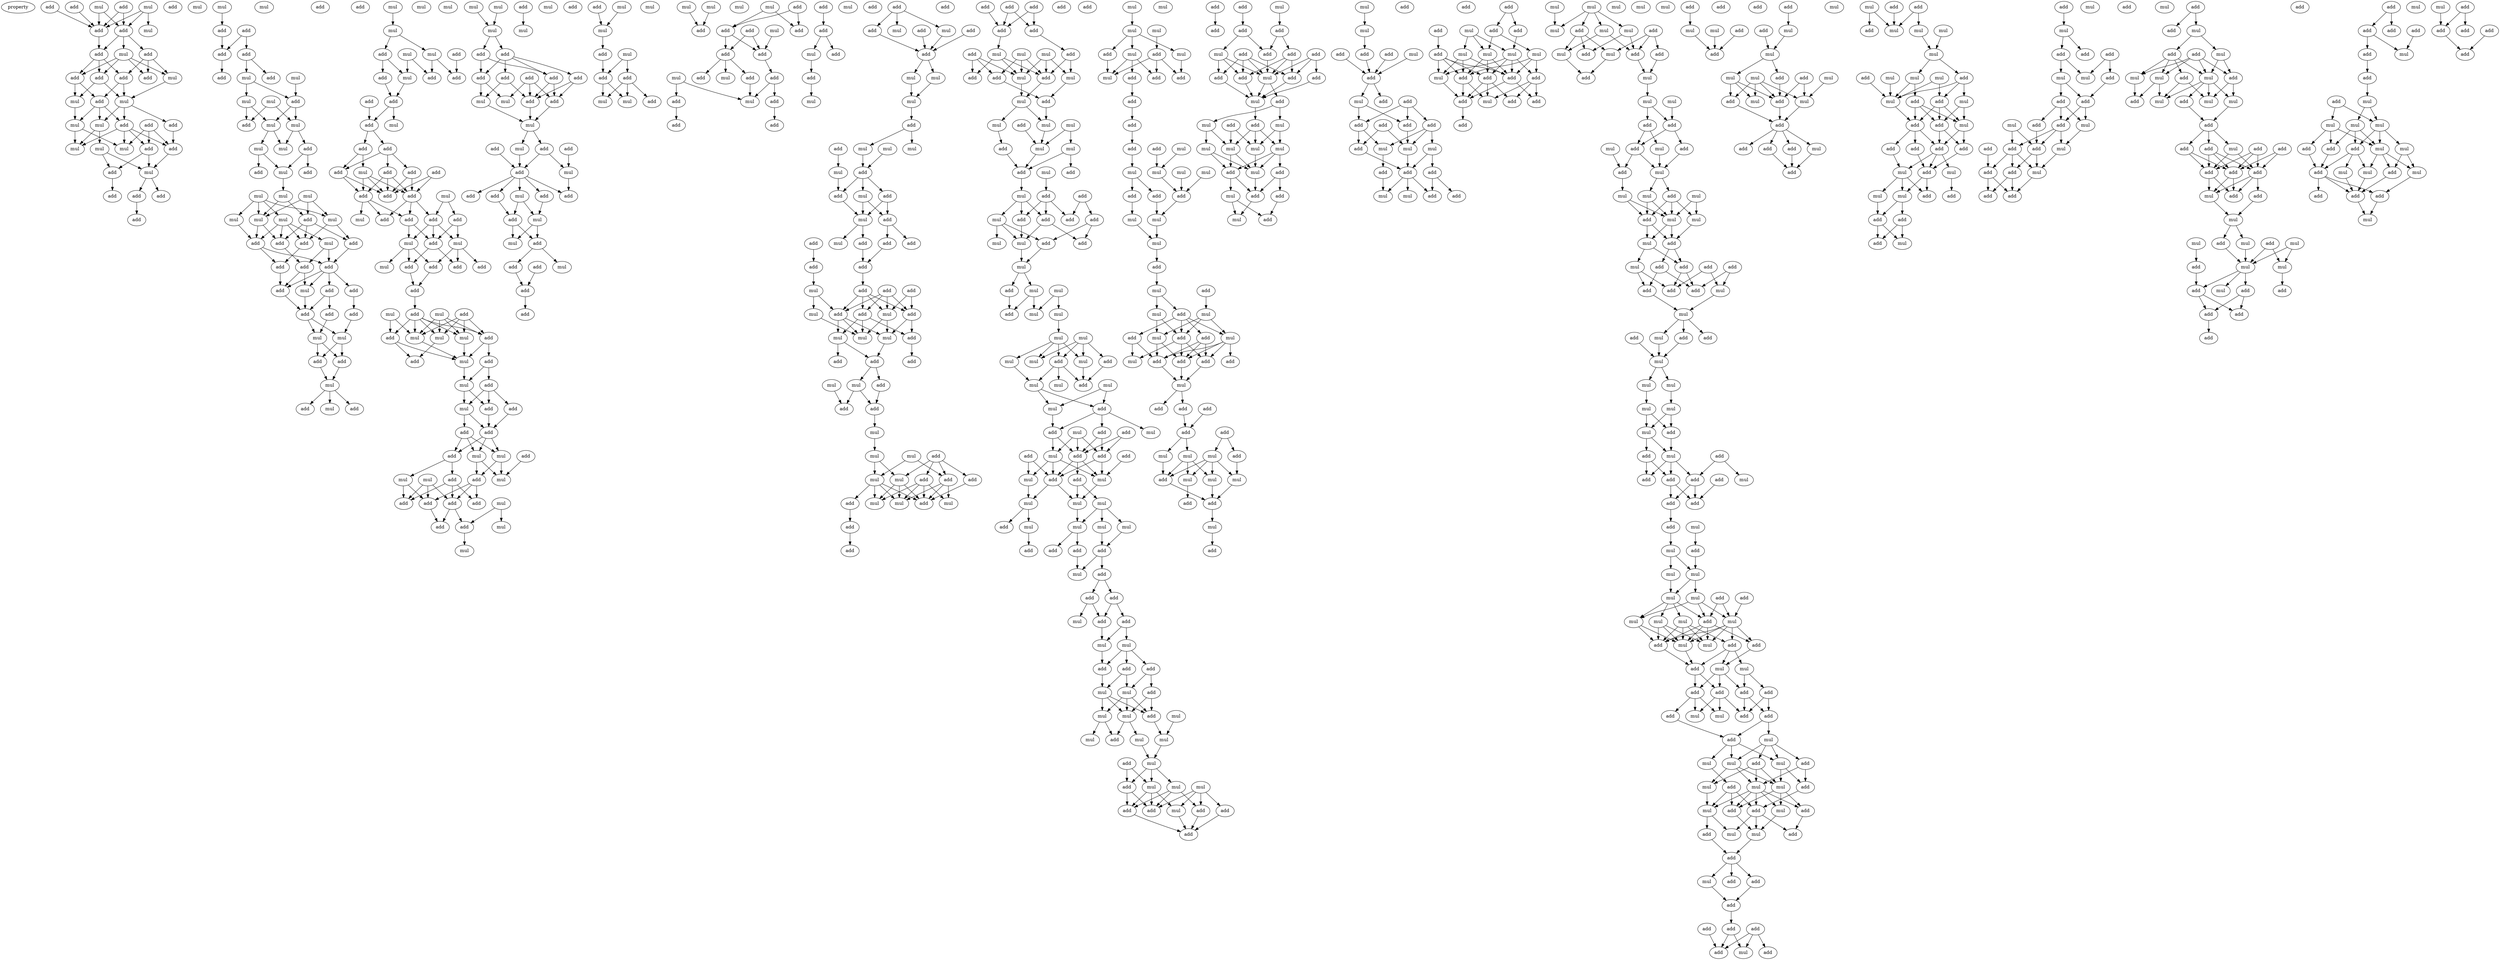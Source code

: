 digraph {
    node [fontcolor=black]
    property [mul=2,lf=1.8]
    0 [ label = add ];
    1 [ label = add ];
    2 [ label = mul ];
    3 [ label = add ];
    4 [ label = mul ];
    5 [ label = mul ];
    6 [ label = add ];
    7 [ label = add ];
    8 [ label = add ];
    9 [ label = add ];
    10 [ label = mul ];
    11 [ label = add ];
    12 [ label = add ];
    13 [ label = add ];
    14 [ label = mul ];
    15 [ label = add ];
    16 [ label = mul ];
    17 [ label = mul ];
    18 [ label = add ];
    19 [ label = add ];
    20 [ label = mul ];
    21 [ label = add ];
    22 [ label = mul ];
    23 [ label = add ];
    24 [ label = add ];
    25 [ label = mul ];
    26 [ label = add ];
    27 [ label = mul ];
    28 [ label = mul ];
    29 [ label = add ];
    30 [ label = mul ];
    31 [ label = add ];
    32 [ label = mul ];
    33 [ label = add ];
    34 [ label = add ];
    35 [ label = add ];
    36 [ label = mul ];
    37 [ label = add ];
    38 [ label = mul ];
    39 [ label = add ];
    40 [ label = add ];
    41 [ label = add ];
    42 [ label = add ];
    43 [ label = add ];
    44 [ label = mul ];
    45 [ label = mul ];
    46 [ label = add ];
    47 [ label = add ];
    48 [ label = mul ];
    49 [ label = mul ];
    50 [ label = add ];
    51 [ label = add ];
    52 [ label = mul ];
    53 [ label = mul ];
    54 [ label = add ];
    55 [ label = mul ];
    56 [ label = mul ];
    57 [ label = add ];
    58 [ label = mul ];
    59 [ label = add ];
    60 [ label = mul ];
    61 [ label = mul ];
    62 [ label = mul ];
    63 [ label = mul ];
    64 [ label = mul ];
    65 [ label = mul ];
    66 [ label = mul ];
    67 [ label = add ];
    68 [ label = add ];
    69 [ label = add ];
    70 [ label = add ];
    71 [ label = add ];
    72 [ label = mul ];
    73 [ label = add ];
    74 [ label = add ];
    75 [ label = add ];
    76 [ label = mul ];
    77 [ label = add ];
    78 [ label = add ];
    79 [ label = add ];
    80 [ label = add ];
    81 [ label = add ];
    82 [ label = add ];
    83 [ label = mul ];
    84 [ label = mul ];
    85 [ label = add ];
    86 [ label = add ];
    87 [ label = add ];
    88 [ label = mul ];
    89 [ label = mul ];
    90 [ label = mul ];
    91 [ label = add ];
    92 [ label = mul ];
    93 [ label = add ];
    94 [ label = mul ];
    95 [ label = mul ];
    96 [ label = add ];
    97 [ label = add ];
    98 [ label = mul ];
    99 [ label = mul ];
    100 [ label = add ];
    101 [ label = add ];
    102 [ label = add ];
    103 [ label = add ];
    104 [ label = add ];
    105 [ label = add ];
    106 [ label = mul ];
    107 [ label = add ];
    108 [ label = add ];
    109 [ label = add ];
    110 [ label = add ];
    111 [ label = mul ];
    112 [ label = add ];
    113 [ label = add ];
    114 [ label = add ];
    115 [ label = add ];
    116 [ label = mul ];
    117 [ label = add ];
    118 [ label = add ];
    119 [ label = add ];
    120 [ label = add ];
    121 [ label = add ];
    122 [ label = mul ];
    123 [ label = add ];
    124 [ label = mul ];
    125 [ label = mul ];
    126 [ label = add ];
    127 [ label = mul ];
    128 [ label = add ];
    129 [ label = add ];
    130 [ label = add ];
    131 [ label = add ];
    132 [ label = mul ];
    133 [ label = mul ];
    134 [ label = add ];
    135 [ label = add ];
    136 [ label = mul ];
    137 [ label = add ];
    138 [ label = add ];
    139 [ label = mul ];
    140 [ label = mul ];
    141 [ label = add ];
    142 [ label = mul ];
    143 [ label = add ];
    144 [ label = mul ];
    145 [ label = add ];
    146 [ label = add ];
    147 [ label = mul ];
    148 [ label = add ];
    149 [ label = add ];
    150 [ label = add ];
    151 [ label = add ];
    152 [ label = mul ];
    153 [ label = mul ];
    154 [ label = add ];
    155 [ label = mul ];
    156 [ label = add ];
    157 [ label = mul ];
    158 [ label = mul ];
    159 [ label = add ];
    160 [ label = add ];
    161 [ label = mul ];
    162 [ label = add ];
    163 [ label = add ];
    164 [ label = add ];
    165 [ label = add ];
    166 [ label = mul ];
    167 [ label = add ];
    168 [ label = mul ];
    169 [ label = mul ];
    170 [ label = mul ];
    171 [ label = add ];
    172 [ label = mul ];
    173 [ label = mul ];
    174 [ label = mul ];
    175 [ label = add ];
    176 [ label = add ];
    177 [ label = add ];
    178 [ label = add ];
    179 [ label = add ];
    180 [ label = add ];
    181 [ label = add ];
    182 [ label = add ];
    183 [ label = mul ];
    184 [ label = add ];
    185 [ label = mul ];
    186 [ label = mul ];
    187 [ label = add ];
    188 [ label = add ];
    189 [ label = add ];
    190 [ label = mul ];
    191 [ label = mul ];
    192 [ label = add ];
    193 [ label = mul ];
    194 [ label = add ];
    195 [ label = add ];
    196 [ label = add ];
    197 [ label = add ];
    198 [ label = mul ];
    199 [ label = mul ];
    200 [ label = add ];
    201 [ label = mul ];
    202 [ label = add ];
    203 [ label = add ];
    204 [ label = mul ];
    205 [ label = add ];
    206 [ label = add ];
    207 [ label = add ];
    208 [ label = add ];
    209 [ label = add ];
    210 [ label = mul ];
    211 [ label = mul ];
    212 [ label = mul ];
    213 [ label = add ];
    214 [ label = mul ];
    215 [ label = add ];
    216 [ label = add ];
    217 [ label = mul ];
    218 [ label = mul ];
    219 [ label = mul ];
    220 [ label = add ];
    221 [ label = mul ];
    222 [ label = add ];
    223 [ label = mul ];
    224 [ label = mul ];
    225 [ label = add ];
    226 [ label = mul ];
    227 [ label = add ];
    228 [ label = add ];
    229 [ label = add ];
    230 [ label = add ];
    231 [ label = add ];
    232 [ label = add ];
    233 [ label = add ];
    234 [ label = mul ];
    235 [ label = mul ];
    236 [ label = add ];
    237 [ label = add ];
    238 [ label = add ];
    239 [ label = mul ];
    240 [ label = add ];
    241 [ label = add ];
    242 [ label = add ];
    243 [ label = add ];
    244 [ label = mul ];
    245 [ label = add ];
    246 [ label = add ];
    247 [ label = mul ];
    248 [ label = mul ];
    249 [ label = add ];
    250 [ label = add ];
    251 [ label = mul ];
    252 [ label = add ];
    253 [ label = add ];
    254 [ label = mul ];
    255 [ label = add ];
    256 [ label = add ];
    257 [ label = mul ];
    258 [ label = mul ];
    259 [ label = mul ];
    260 [ label = add ];
    261 [ label = add ];
    262 [ label = mul ];
    263 [ label = mul ];
    264 [ label = mul ];
    265 [ label = add ];
    266 [ label = mul ];
    267 [ label = add ];
    268 [ label = mul ];
    269 [ label = add ];
    270 [ label = add ];
    271 [ label = mul ];
    272 [ label = add ];
    273 [ label = add ];
    274 [ label = mul ];
    275 [ label = add ];
    276 [ label = add ];
    277 [ label = add ];
    278 [ label = add ];
    279 [ label = mul ];
    280 [ label = add ];
    281 [ label = add ];
    282 [ label = add ];
    283 [ label = add ];
    284 [ label = mul ];
    285 [ label = add ];
    286 [ label = add ];
    287 [ label = mul ];
    288 [ label = mul ];
    289 [ label = mul ];
    290 [ label = add ];
    291 [ label = mul ];
    292 [ label = add ];
    293 [ label = add ];
    294 [ label = add ];
    295 [ label = add ];
    296 [ label = mul ];
    297 [ label = mul ];
    298 [ label = add ];
    299 [ label = add ];
    300 [ label = add ];
    301 [ label = mul ];
    302 [ label = mul ];
    303 [ label = add ];
    304 [ label = mul ];
    305 [ label = mul ];
    306 [ label = mul ];
    307 [ label = add ];
    308 [ label = add ];
    309 [ label = add ];
    310 [ label = add ];
    311 [ label = add ];
    312 [ label = mul ];
    313 [ label = mul ];
    314 [ label = mul ];
    315 [ label = add ];
    316 [ label = add ];
    317 [ label = add ];
    318 [ label = add ];
    319 [ label = add ];
    320 [ label = add ];
    321 [ label = add ];
    322 [ label = mul ];
    323 [ label = add ];
    324 [ label = mul ];
    325 [ label = mul ];
    326 [ label = add ];
    327 [ label = mul ];
    328 [ label = add ];
    329 [ label = mul ];
    330 [ label = add ];
    331 [ label = add ];
    332 [ label = mul ];
    333 [ label = add ];
    334 [ label = mul ];
    335 [ label = mul ];
    336 [ label = mul ];
    337 [ label = add ];
    338 [ label = mul ];
    339 [ label = mul ];
    340 [ label = add ];
    341 [ label = add ];
    342 [ label = add ];
    343 [ label = mul ];
    344 [ label = add ];
    345 [ label = add ];
    346 [ label = mul ];
    347 [ label = add ];
    348 [ label = add ];
    349 [ label = add ];
    350 [ label = mul ];
    351 [ label = add ];
    352 [ label = add ];
    353 [ label = add ];
    354 [ label = mul ];
    355 [ label = mul ];
    356 [ label = mul ];
    357 [ label = mul ];
    358 [ label = add ];
    359 [ label = mul ];
    360 [ label = add ];
    361 [ label = mul ];
    362 [ label = mul ];
    363 [ label = mul ];
    364 [ label = mul ];
    365 [ label = add ];
    366 [ label = add ];
    367 [ label = mul ];
    368 [ label = add ];
    369 [ label = mul ];
    370 [ label = mul ];
    371 [ label = mul ];
    372 [ label = mul ];
    373 [ label = mul ];
    374 [ label = add ];
    375 [ label = mul ];
    376 [ label = add ];
    377 [ label = mul ];
    378 [ label = add ];
    379 [ label = mul ];
    380 [ label = add ];
    381 [ label = add ];
    382 [ label = mul ];
    383 [ label = add ];
    384 [ label = add ];
    385 [ label = add ];
    386 [ label = add ];
    387 [ label = add ];
    388 [ label = mul ];
    389 [ label = add ];
    390 [ label = mul ];
    391 [ label = mul ];
    392 [ label = mul ];
    393 [ label = mul ];
    394 [ label = add ];
    395 [ label = mul ];
    396 [ label = mul ];
    397 [ label = mul ];
    398 [ label = mul ];
    399 [ label = add ];
    400 [ label = add ];
    401 [ label = add ];
    402 [ label = add ];
    403 [ label = add ];
    404 [ label = mul ];
    405 [ label = add ];
    406 [ label = add ];
    407 [ label = mul ];
    408 [ label = add ];
    409 [ label = add ];
    410 [ label = mul ];
    411 [ label = mul ];
    412 [ label = add ];
    413 [ label = add ];
    414 [ label = add ];
    415 [ label = add ];
    416 [ label = mul ];
    417 [ label = add ];
    418 [ label = mul ];
    419 [ label = mul ];
    420 [ label = mul ];
    421 [ label = mul ];
    422 [ label = add ];
    423 [ label = mul ];
    424 [ label = mul ];
    425 [ label = mul ];
    426 [ label = add ];
    427 [ label = add ];
    428 [ label = mul ];
    429 [ label = mul ];
    430 [ label = add ];
    431 [ label = mul ];
    432 [ label = mul ];
    433 [ label = mul ];
    434 [ label = add ];
    435 [ label = add ];
    436 [ label = add ];
    437 [ label = add ];
    438 [ label = add ];
    439 [ label = mul ];
    440 [ label = mul ];
    441 [ label = mul ];
    442 [ label = mul ];
    443 [ label = add ];
    444 [ label = add ];
    445 [ label = mul ];
    446 [ label = add ];
    447 [ label = add ];
    448 [ label = mul ];
    449 [ label = add ];
    450 [ label = add ];
    451 [ label = add ];
    452 [ label = mul ];
    453 [ label = add ];
    454 [ label = mul ];
    455 [ label = add ];
    456 [ label = mul ];
    457 [ label = mul ];
    458 [ label = mul ];
    459 [ label = mul ];
    460 [ label = add ];
    461 [ label = add ];
    462 [ label = add ];
    463 [ label = mul ];
    464 [ label = mul ];
    465 [ label = add ];
    466 [ label = mul ];
    467 [ label = add ];
    468 [ label = add ];
    469 [ label = mul ];
    470 [ label = add ];
    471 [ label = mul ];
    472 [ label = add ];
    473 [ label = mul ];
    474 [ label = add ];
    475 [ label = add ];
    476 [ label = mul ];
    477 [ label = mul ];
    478 [ label = add ];
    479 [ label = add ];
    480 [ label = add ];
    481 [ label = add ];
    482 [ label = mul ];
    483 [ label = add ];
    484 [ label = mul ];
    485 [ label = add ];
    486 [ label = add ];
    487 [ label = add ];
    488 [ label = add ];
    489 [ label = add ];
    490 [ label = mul ];
    491 [ label = mul ];
    492 [ label = mul ];
    493 [ label = add ];
    494 [ label = mul ];
    495 [ label = mul ];
    496 [ label = add ];
    497 [ label = mul ];
    498 [ label = add ];
    499 [ label = add ];
    500 [ label = mul ];
    501 [ label = add ];
    502 [ label = add ];
    503 [ label = mul ];
    504 [ label = add ];
    505 [ label = add ];
    506 [ label = add ];
    507 [ label = add ];
    508 [ label = mul ];
    509 [ label = add ];
    510 [ label = add ];
    511 [ label = add ];
    512 [ label = mul ];
    513 [ label = add ];
    514 [ label = add ];
    515 [ label = add ];
    516 [ label = add ];
    517 [ label = mul ];
    518 [ label = add ];
    519 [ label = add ];
    520 [ label = mul ];
    521 [ label = mul ];
    522 [ label = mul ];
    523 [ label = mul ];
    524 [ label = mul ];
    525 [ label = mul ];
    526 [ label = add ];
    527 [ label = mul ];
    528 [ label = add ];
    529 [ label = add ];
    530 [ label = add ];
    531 [ label = mul ];
    532 [ label = mul ];
    533 [ label = mul ];
    534 [ label = add ];
    535 [ label = add ];
    536 [ label = mul ];
    537 [ label = add ];
    538 [ label = add ];
    539 [ label = add ];
    540 [ label = add ];
    541 [ label = mul ];
    542 [ label = add ];
    543 [ label = add ];
    544 [ label = mul ];
    545 [ label = add ];
    546 [ label = add ];
    547 [ label = add ];
    548 [ label = add ];
    549 [ label = add ];
    550 [ label = mul ];
    551 [ label = mul ];
    552 [ label = add ];
    553 [ label = mul ];
    554 [ label = add ];
    555 [ label = add ];
    556 [ label = add ];
    557 [ label = add ];
    558 [ label = mul ];
    559 [ label = mul ];
    560 [ label = add ];
    561 [ label = add ];
    562 [ label = mul ];
    563 [ label = add ];
    564 [ label = add ];
    565 [ label = add ];
    566 [ label = mul ];
    567 [ label = add ];
    568 [ label = mul ];
    569 [ label = mul ];
    570 [ label = mul ];
    571 [ label = mul ];
    572 [ label = add ];
    573 [ label = add ];
    574 [ label = add ];
    575 [ label = add ];
    576 [ label = add ];
    577 [ label = add ];
    578 [ label = add ];
    579 [ label = mul ];
    580 [ label = add ];
    581 [ label = mul ];
    582 [ label = mul ];
    583 [ label = add ];
    584 [ label = mul ];
    585 [ label = add ];
    586 [ label = mul ];
    587 [ label = mul ];
    588 [ label = add ];
    589 [ label = add ];
    590 [ label = mul ];
    591 [ label = add ];
    592 [ label = mul ];
    593 [ label = add ];
    594 [ label = mul ];
    595 [ label = mul ];
    596 [ label = mul ];
    597 [ label = mul ];
    598 [ label = add ];
    599 [ label = add ];
    600 [ label = mul ];
    601 [ label = add ];
    602 [ label = add ];
    603 [ label = mul ];
    604 [ label = add ];
    605 [ label = mul ];
    606 [ label = add ];
    607 [ label = mul ];
    608 [ label = mul ];
    609 [ label = mul ];
    610 [ label = mul ];
    611 [ label = mul ];
    612 [ label = add ];
    613 [ label = mul ];
    614 [ label = add ];
    615 [ label = mul ];
    616 [ label = add ];
    617 [ label = add ];
    618 [ label = add ];
    619 [ label = add ];
    620 [ label = add ];
    621 [ label = mul ];
    622 [ label = add ];
    623 [ label = add ];
    624 [ label = mul ];
    625 [ label = add ];
    626 [ label = mul ];
    627 [ label = add ];
    628 [ label = add ];
    629 [ label = mul ];
    630 [ label = mul ];
    631 [ label = mul ];
    632 [ label = mul ];
    633 [ label = mul ];
    634 [ label = add ];
    635 [ label = mul ];
    636 [ label = mul ];
    637 [ label = add ];
    638 [ label = add ];
    639 [ label = add ];
    640 [ label = add ];
    641 [ label = add ];
    642 [ label = add ];
    643 [ label = mul ];
    644 [ label = add ];
    645 [ label = add ];
    646 [ label = mul ];
    647 [ label = add ];
    648 [ label = mul ];
    649 [ label = add ];
    650 [ label = mul ];
    651 [ label = mul ];
    652 [ label = add ];
    653 [ label = mul ];
    654 [ label = add ];
    655 [ label = mul ];
    656 [ label = add ];
    657 [ label = mul ];
    658 [ label = mul ];
    659 [ label = mul ];
    660 [ label = mul ];
    661 [ label = add ];
    662 [ label = mul ];
    663 [ label = add ];
    664 [ label = mul ];
    665 [ label = add ];
    666 [ label = add ];
    667 [ label = mul ];
    668 [ label = mul ];
    669 [ label = add ];
    670 [ label = add ];
    671 [ label = add ];
    672 [ label = add ];
    673 [ label = mul ];
    674 [ label = add ];
    675 [ label = add ];
    676 [ label = mul ];
    677 [ label = add ];
    678 [ label = add ];
    679 [ label = mul ];
    680 [ label = mul ];
    681 [ label = add ];
    682 [ label = mul ];
    683 [ label = mul ];
    684 [ label = add ];
    685 [ label = mul ];
    686 [ label = mul ];
    687 [ label = add ];
    688 [ label = mul ];
    689 [ label = add ];
    690 [ label = mul ];
    691 [ label = add ];
    692 [ label = add ];
    693 [ label = add ];
    694 [ label = mul ];
    695 [ label = mul ];
    696 [ label = mul ];
    697 [ label = add ];
    698 [ label = add ];
    699 [ label = add ];
    700 [ label = mul ];
    701 [ label = add ];
    702 [ label = mul ];
    703 [ label = add ];
    704 [ label = mul ];
    705 [ label = add ];
    706 [ label = add ];
    707 [ label = add ];
    708 [ label = add ];
    709 [ label = add ];
    710 [ label = add ];
    711 [ label = mul ];
    712 [ label = add ];
    713 [ label = add ];
    714 [ label = mul ];
    715 [ label = mul ];
    716 [ label = add ];
    717 [ label = add ];
    718 [ label = add ];
    719 [ label = add ];
    720 [ label = add ];
    721 [ label = mul ];
    722 [ label = mul ];
    723 [ label = mul ];
    724 [ label = add ];
    725 [ label = mul ];
    726 [ label = mul ];
    727 [ label = add ];
    728 [ label = mul ];
    729 [ label = add ];
    730 [ label = mul ];
    731 [ label = mul ];
    732 [ label = add ];
    733 [ label = add ];
    734 [ label = add ];
    735 [ label = add ];
    736 [ label = add ];
    737 [ label = mul ];
    738 [ label = add ];
    739 [ label = add ];
    740 [ label = mul ];
    741 [ label = add ];
    742 [ label = mul ];
    743 [ label = mul ];
    744 [ label = add ];
    745 [ label = mul ];
    746 [ label = mul ];
    747 [ label = mul ];
    748 [ label = add ];
    749 [ label = add ];
    750 [ label = mul ];
    751 [ label = mul ];
    752 [ label = mul ];
    753 [ label = add ];
    754 [ label = mul ];
    755 [ label = add ];
    756 [ label = add ];
    757 [ label = add ];
    758 [ label = mul ];
    759 [ label = add ];
    760 [ label = add ];
    761 [ label = add ];
    762 [ label = add ];
    763 [ label = add ];
    764 [ label = mul ];
    765 [ label = mul ];
    766 [ label = mul ];
    767 [ label = add ];
    768 [ label = mul ];
    769 [ label = add ];
    770 [ label = add ];
    771 [ label = add ];
    772 [ label = add ];
    773 [ label = add ];
    774 [ label = mul ];
    775 [ label = mul ];
    776 [ label = mul ];
    777 [ label = add ];
    778 [ label = add ];
    779 [ label = add ];
    780 [ label = mul ];
    781 [ label = mul ];
    782 [ label = add ];
    783 [ label = add ];
    784 [ label = add ];
    785 [ label = add ];
    786 [ label = mul ];
    787 [ label = add ];
    788 [ label = mul ];
    789 [ label = add ];
    790 [ label = add ];
    791 [ label = mul ];
    792 [ label = add ];
    793 [ label = add ];
    794 [ label = mul ];
    795 [ label = add ];
    796 [ label = add ];
    797 [ label = add ];
    798 [ label = add ];
    799 [ label = mul ];
    800 [ label = add ];
    801 [ label = add ];
    802 [ label = mul ];
    803 [ label = mul ];
    804 [ label = add ];
    805 [ label = add ];
    806 [ label = add ];
    807 [ label = add ];
    808 [ label = mul ];
    809 [ label = mul ];
    810 [ label = mul ];
    811 [ label = mul ];
    812 [ label = add ];
    813 [ label = add ];
    814 [ label = mul ];
    815 [ label = mul ];
    816 [ label = add ];
    817 [ label = add ];
    818 [ label = add ];
    819 [ label = mul ];
    820 [ label = add ];
    821 [ label = add ];
    822 [ label = add ];
    823 [ label = add ];
    824 [ label = add ];
    825 [ label = mul ];
    826 [ label = add ];
    827 [ label = add ];
    828 [ label = add ];
    829 [ label = mul ];
    830 [ label = add ];
    831 [ label = mul ];
    832 [ label = mul ];
    833 [ label = mul ];
    834 [ label = add ];
    835 [ label = mul ];
    836 [ label = add ];
    837 [ label = mul ];
    838 [ label = mul ];
    839 [ label = add ];
    840 [ label = add ];
    841 [ label = add ];
    842 [ label = add ];
    843 [ label = add ];
    844 [ label = add ];
    845 [ label = add ];
    846 [ label = mul ];
    847 [ label = add ];
    848 [ label = add ];
    849 [ label = add ];
    850 [ label = add ];
    851 [ label = mul ];
    852 [ label = add ];
    853 [ label = mul ];
    854 [ label = add ];
    855 [ label = mul ];
    856 [ label = mul ];
    857 [ label = mul ];
    858 [ label = add ];
    859 [ label = mul ];
    860 [ label = add ];
    861 [ label = add ];
    862 [ label = mul ];
    863 [ label = mul ];
    864 [ label = mul ];
    865 [ label = add ];
    866 [ label = add ];
    867 [ label = mul ];
    868 [ label = add ];
    869 [ label = add ];
    870 [ label = add ];
    871 [ label = mul ];
    872 [ label = add ];
    873 [ label = mul ];
    874 [ label = add ];
    875 [ label = add ];
    876 [ label = add ];
    877 [ label = add ];
    0 -> 6 [ name = 0 ];
    1 -> 6 [ name = 1 ];
    2 -> 6 [ name = 2 ];
    2 -> 7 [ name = 3 ];
    3 -> 6 [ name = 4 ];
    3 -> 7 [ name = 5 ];
    4 -> 5 [ name = 6 ];
    4 -> 6 [ name = 7 ];
    4 -> 7 [ name = 8 ];
    6 -> 8 [ name = 9 ];
    7 -> 8 [ name = 10 ];
    7 -> 9 [ name = 11 ];
    7 -> 10 [ name = 12 ];
    8 -> 11 [ name = 13 ];
    8 -> 13 [ name = 14 ];
    8 -> 15 [ name = 15 ];
    9 -> 12 [ name = 16 ];
    9 -> 14 [ name = 17 ];
    9 -> 15 [ name = 18 ];
    10 -> 11 [ name = 19 ];
    10 -> 12 [ name = 20 ];
    10 -> 13 [ name = 21 ];
    10 -> 14 [ name = 22 ];
    11 -> 17 [ name = 23 ];
    11 -> 18 [ name = 24 ];
    13 -> 16 [ name = 25 ];
    13 -> 17 [ name = 26 ];
    14 -> 16 [ name = 27 ];
    15 -> 16 [ name = 28 ];
    15 -> 18 [ name = 29 ];
    16 -> 19 [ name = 30 ];
    16 -> 20 [ name = 31 ];
    16 -> 21 [ name = 32 ];
    17 -> 22 [ name = 33 ];
    18 -> 19 [ name = 34 ];
    18 -> 20 [ name = 35 ];
    18 -> 22 [ name = 36 ];
    19 -> 24 [ name = 37 ];
    19 -> 25 [ name = 38 ];
    19 -> 26 [ name = 39 ];
    19 -> 27 [ name = 40 ];
    20 -> 25 [ name = 41 ];
    20 -> 28 [ name = 42 ];
    21 -> 26 [ name = 43 ];
    22 -> 25 [ name = 44 ];
    22 -> 27 [ name = 45 ];
    23 -> 24 [ name = 46 ];
    23 -> 26 [ name = 47 ];
    23 -> 27 [ name = 48 ];
    24 -> 29 [ name = 49 ];
    24 -> 30 [ name = 50 ];
    26 -> 30 [ name = 51 ];
    28 -> 29 [ name = 52 ];
    28 -> 30 [ name = 53 ];
    29 -> 35 [ name = 54 ];
    30 -> 33 [ name = 55 ];
    30 -> 34 [ name = 56 ];
    33 -> 37 [ name = 57 ];
    36 -> 40 [ name = 58 ];
    39 -> 41 [ name = 59 ];
    39 -> 42 [ name = 60 ];
    40 -> 41 [ name = 61 ];
    41 -> 43 [ name = 62 ];
    42 -> 44 [ name = 63 ];
    42 -> 47 [ name = 64 ];
    44 -> 48 [ name = 65 ];
    44 -> 50 [ name = 66 ];
    45 -> 50 [ name = 67 ];
    48 -> 51 [ name = 68 ];
    48 -> 52 [ name = 69 ];
    49 -> 51 [ name = 70 ];
    49 -> 53 [ name = 71 ];
    50 -> 52 [ name = 72 ];
    50 -> 53 [ name = 73 ];
    52 -> 55 [ name = 74 ];
    52 -> 56 [ name = 75 ];
    53 -> 54 [ name = 76 ];
    53 -> 55 [ name = 77 ];
    54 -> 58 [ name = 78 ];
    54 -> 59 [ name = 79 ];
    56 -> 57 [ name = 80 ];
    56 -> 58 [ name = 81 ];
    58 -> 61 [ name = 82 ];
    60 -> 63 [ name = 83 ];
    60 -> 65 [ name = 84 ];
    60 -> 67 [ name = 85 ];
    61 -> 65 [ name = 86 ];
    61 -> 67 [ name = 87 ];
    62 -> 63 [ name = 88 ];
    62 -> 64 [ name = 89 ];
    62 -> 65 [ name = 90 ];
    62 -> 66 [ name = 91 ];
    63 -> 68 [ name = 92 ];
    63 -> 69 [ name = 93 ];
    64 -> 70 [ name = 94 ];
    65 -> 70 [ name = 95 ];
    65 -> 71 [ name = 96 ];
    66 -> 68 [ name = 97 ];
    66 -> 70 [ name = 98 ];
    66 -> 71 [ name = 99 ];
    66 -> 72 [ name = 100 ];
    67 -> 68 [ name = 101 ];
    67 -> 69 [ name = 102 ];
    67 -> 71 [ name = 103 ];
    68 -> 74 [ name = 104 ];
    69 -> 75 [ name = 105 ];
    70 -> 74 [ name = 106 ];
    70 -> 75 [ name = 107 ];
    71 -> 73 [ name = 108 ];
    72 -> 73 [ name = 109 ];
    72 -> 75 [ name = 110 ];
    73 -> 76 [ name = 111 ];
    73 -> 77 [ name = 112 ];
    74 -> 77 [ name = 113 ];
    75 -> 76 [ name = 114 ];
    75 -> 77 [ name = 115 ];
    75 -> 78 [ name = 116 ];
    75 -> 79 [ name = 117 ];
    76 -> 80 [ name = 118 ];
    77 -> 80 [ name = 119 ];
    78 -> 80 [ name = 120 ];
    78 -> 82 [ name = 121 ];
    79 -> 81 [ name = 122 ];
    80 -> 83 [ name = 123 ];
    80 -> 84 [ name = 124 ];
    81 -> 84 [ name = 125 ];
    82 -> 83 [ name = 126 ];
    83 -> 86 [ name = 127 ];
    83 -> 87 [ name = 128 ];
    84 -> 86 [ name = 129 ];
    84 -> 87 [ name = 130 ];
    86 -> 88 [ name = 131 ];
    87 -> 88 [ name = 132 ];
    88 -> 91 [ name = 133 ];
    88 -> 92 [ name = 134 ];
    88 -> 93 [ name = 135 ];
    89 -> 94 [ name = 136 ];
    94 -> 97 [ name = 137 ];
    94 -> 98 [ name = 138 ];
    95 -> 99 [ name = 139 ];
    95 -> 102 [ name = 140 ];
    96 -> 101 [ name = 141 ];
    97 -> 99 [ name = 142 ];
    97 -> 100 [ name = 143 ];
    98 -> 101 [ name = 144 ];
    98 -> 102 [ name = 145 ];
    99 -> 103 [ name = 146 ];
    100 -> 103 [ name = 147 ];
    103 -> 105 [ name = 148 ];
    103 -> 106 [ name = 149 ];
    104 -> 105 [ name = 150 ];
    105 -> 107 [ name = 151 ];
    105 -> 108 [ name = 152 ];
    107 -> 109 [ name = 153 ];
    107 -> 110 [ name = 154 ];
    107 -> 112 [ name = 155 ];
    108 -> 109 [ name = 156 ];
    108 -> 111 [ name = 157 ];
    109 -> 115 [ name = 158 ];
    109 -> 117 [ name = 159 ];
    110 -> 114 [ name = 160 ];
    110 -> 117 [ name = 161 ];
    111 -> 114 [ name = 162 ];
    111 -> 115 [ name = 163 ];
    111 -> 117 [ name = 164 ];
    112 -> 114 [ name = 165 ];
    112 -> 115 [ name = 166 ];
    112 -> 117 [ name = 167 ];
    113 -> 114 [ name = 168 ];
    113 -> 117 [ name = 169 ];
    114 -> 118 [ name = 170 ];
    114 -> 120 [ name = 171 ];
    114 -> 121 [ name = 172 ];
    115 -> 120 [ name = 173 ];
    115 -> 121 [ name = 174 ];
    115 -> 122 [ name = 175 ];
    116 -> 118 [ name = 176 ];
    116 -> 119 [ name = 177 ];
    118 -> 123 [ name = 178 ];
    118 -> 124 [ name = 179 ];
    118 -> 125 [ name = 180 ];
    119 -> 123 [ name = 181 ];
    119 -> 125 [ name = 182 ];
    120 -> 123 [ name = 183 ];
    120 -> 124 [ name = 184 ];
    123 -> 129 [ name = 185 ];
    123 -> 130 [ name = 186 ];
    124 -> 127 [ name = 187 ];
    124 -> 128 [ name = 188 ];
    124 -> 130 [ name = 189 ];
    125 -> 126 [ name = 190 ];
    125 -> 128 [ name = 191 ];
    125 -> 129 [ name = 192 ];
    128 -> 131 [ name = 193 ];
    130 -> 131 [ name = 194 ];
    131 -> 134 [ name = 195 ];
    132 -> 137 [ name = 196 ];
    132 -> 139 [ name = 197 ];
    133 -> 136 [ name = 198 ];
    133 -> 138 [ name = 199 ];
    133 -> 139 [ name = 200 ];
    133 -> 140 [ name = 201 ];
    134 -> 136 [ name = 202 ];
    134 -> 137 [ name = 203 ];
    134 -> 138 [ name = 204 ];
    134 -> 139 [ name = 205 ];
    134 -> 140 [ name = 206 ];
    135 -> 136 [ name = 207 ];
    135 -> 138 [ name = 208 ];
    135 -> 139 [ name = 209 ];
    135 -> 140 [ name = 210 ];
    136 -> 143 [ name = 211 ];
    137 -> 142 [ name = 212 ];
    137 -> 143 [ name = 213 ];
    138 -> 141 [ name = 214 ];
    138 -> 142 [ name = 215 ];
    139 -> 142 [ name = 216 ];
    140 -> 142 [ name = 217 ];
    141 -> 144 [ name = 218 ];
    141 -> 145 [ name = 219 ];
    142 -> 144 [ name = 220 ];
    144 -> 147 [ name = 221 ];
    144 -> 148 [ name = 222 ];
    145 -> 146 [ name = 223 ];
    145 -> 147 [ name = 224 ];
    145 -> 148 [ name = 225 ];
    146 -> 149 [ name = 226 ];
    147 -> 149 [ name = 227 ];
    147 -> 150 [ name = 228 ];
    148 -> 149 [ name = 229 ];
    149 -> 152 [ name = 230 ];
    149 -> 153 [ name = 231 ];
    149 -> 154 [ name = 232 ];
    150 -> 152 [ name = 233 ];
    150 -> 153 [ name = 234 ];
    150 -> 154 [ name = 235 ];
    151 -> 155 [ name = 236 ];
    152 -> 155 [ name = 237 ];
    152 -> 159 [ name = 238 ];
    153 -> 155 [ name = 239 ];
    153 -> 159 [ name = 240 ];
    154 -> 156 [ name = 241 ];
    154 -> 158 [ name = 242 ];
    156 -> 160 [ name = 243 ];
    156 -> 162 [ name = 244 ];
    156 -> 163 [ name = 245 ];
    157 -> 162 [ name = 246 ];
    157 -> 163 [ name = 247 ];
    157 -> 164 [ name = 248 ];
    158 -> 162 [ name = 249 ];
    158 -> 164 [ name = 250 ];
    159 -> 160 [ name = 251 ];
    159 -> 163 [ name = 252 ];
    159 -> 164 [ name = 253 ];
    161 -> 166 [ name = 254 ];
    161 -> 167 [ name = 255 ];
    163 -> 165 [ name = 256 ];
    163 -> 167 [ name = 257 ];
    164 -> 165 [ name = 258 ];
    167 -> 168 [ name = 259 ];
    170 -> 174 [ name = 260 ];
    171 -> 173 [ name = 261 ];
    172 -> 174 [ name = 262 ];
    174 -> 175 [ name = 263 ];
    174 -> 176 [ name = 264 ];
    175 -> 178 [ name = 265 ];
    175 -> 180 [ name = 266 ];
    176 -> 177 [ name = 267 ];
    176 -> 178 [ name = 268 ];
    176 -> 179 [ name = 269 ];
    176 -> 180 [ name = 270 ];
    177 -> 184 [ name = 271 ];
    177 -> 185 [ name = 272 ];
    178 -> 182 [ name = 273 ];
    178 -> 184 [ name = 274 ];
    179 -> 182 [ name = 275 ];
    179 -> 184 [ name = 276 ];
    180 -> 183 [ name = 277 ];
    180 -> 185 [ name = 278 ];
    181 -> 182 [ name = 279 ];
    181 -> 183 [ name = 280 ];
    181 -> 184 [ name = 281 ];
    182 -> 186 [ name = 282 ];
    184 -> 186 [ name = 283 ];
    185 -> 186 [ name = 284 ];
    186 -> 188 [ name = 285 ];
    186 -> 190 [ name = 286 ];
    187 -> 192 [ name = 287 ];
    188 -> 192 [ name = 288 ];
    188 -> 193 [ name = 289 ];
    189 -> 193 [ name = 290 ];
    190 -> 192 [ name = 291 ];
    192 -> 194 [ name = 292 ];
    192 -> 195 [ name = 293 ];
    192 -> 196 [ name = 294 ];
    192 -> 197 [ name = 295 ];
    192 -> 198 [ name = 296 ];
    193 -> 195 [ name = 297 ];
    194 -> 200 [ name = 298 ];
    197 -> 199 [ name = 299 ];
    198 -> 199 [ name = 300 ];
    198 -> 200 [ name = 301 ];
    199 -> 201 [ name = 302 ];
    199 -> 202 [ name = 303 ];
    200 -> 201 [ name = 304 ];
    200 -> 202 [ name = 305 ];
    202 -> 203 [ name = 306 ];
    202 -> 204 [ name = 307 ];
    203 -> 207 [ name = 308 ];
    206 -> 207 [ name = 309 ];
    207 -> 208 [ name = 310 ];
    209 -> 212 [ name = 311 ];
    210 -> 212 [ name = 312 ];
    212 -> 213 [ name = 313 ];
    213 -> 216 [ name = 314 ];
    214 -> 215 [ name = 315 ];
    214 -> 216 [ name = 316 ];
    215 -> 217 [ name = 317 ];
    215 -> 219 [ name = 318 ];
    215 -> 220 [ name = 319 ];
    216 -> 217 [ name = 320 ];
    216 -> 219 [ name = 321 ];
    218 -> 222 [ name = 322 ];
    221 -> 222 [ name = 323 ];
    224 -> 227 [ name = 324 ];
    224 -> 229 [ name = 325 ];
    225 -> 227 [ name = 326 ];
    225 -> 229 [ name = 327 ];
    226 -> 231 [ name = 328 ];
    227 -> 230 [ name = 329 ];
    227 -> 231 [ name = 330 ];
    228 -> 230 [ name = 331 ];
    228 -> 231 [ name = 332 ];
    230 -> 232 [ name = 333 ];
    230 -> 234 [ name = 334 ];
    230 -> 236 [ name = 335 ];
    231 -> 233 [ name = 336 ];
    232 -> 239 [ name = 337 ];
    233 -> 238 [ name = 338 ];
    233 -> 239 [ name = 339 ];
    235 -> 237 [ name = 340 ];
    235 -> 239 [ name = 341 ];
    237 -> 241 [ name = 342 ];
    238 -> 242 [ name = 343 ];
    240 -> 243 [ name = 344 ];
    243 -> 244 [ name = 345 ];
    243 -> 245 [ name = 346 ];
    244 -> 246 [ name = 347 ];
    246 -> 248 [ name = 348 ];
    250 -> 251 [ name = 349 ];
    250 -> 254 [ name = 350 ];
    250 -> 255 [ name = 351 ];
    252 -> 256 [ name = 352 ];
    253 -> 256 [ name = 353 ];
    254 -> 256 [ name = 354 ];
    255 -> 256 [ name = 355 ];
    256 -> 257 [ name = 356 ];
    256 -> 258 [ name = 357 ];
    257 -> 259 [ name = 358 ];
    258 -> 259 [ name = 359 ];
    259 -> 260 [ name = 360 ];
    260 -> 262 [ name = 361 ];
    260 -> 264 [ name = 362 ];
    261 -> 266 [ name = 363 ];
    262 -> 265 [ name = 364 ];
    263 -> 265 [ name = 365 ];
    265 -> 267 [ name = 366 ];
    265 -> 268 [ name = 367 ];
    265 -> 269 [ name = 368 ];
    266 -> 267 [ name = 369 ];
    267 -> 271 [ name = 370 ];
    268 -> 270 [ name = 371 ];
    268 -> 271 [ name = 372 ];
    269 -> 270 [ name = 373 ];
    269 -> 271 [ name = 374 ];
    270 -> 273 [ name = 375 ];
    270 -> 275 [ name = 376 ];
    271 -> 272 [ name = 377 ];
    271 -> 274 [ name = 378 ];
    272 -> 277 [ name = 379 ];
    273 -> 277 [ name = 380 ];
    276 -> 278 [ name = 381 ];
    277 -> 280 [ name = 382 ];
    278 -> 279 [ name = 383 ];
    279 -> 284 [ name = 384 ];
    279 -> 285 [ name = 385 ];
    280 -> 283 [ name = 386 ];
    280 -> 285 [ name = 387 ];
    280 -> 286 [ name = 388 ];
    280 -> 287 [ name = 389 ];
    281 -> 283 [ name = 390 ];
    281 -> 287 [ name = 391 ];
    282 -> 283 [ name = 392 ];
    282 -> 285 [ name = 393 ];
    282 -> 286 [ name = 394 ];
    282 -> 287 [ name = 395 ];
    283 -> 290 [ name = 396 ];
    283 -> 291 [ name = 397 ];
    284 -> 288 [ name = 398 ];
    285 -> 288 [ name = 399 ];
    285 -> 289 [ name = 400 ];
    285 -> 291 [ name = 401 ];
    286 -> 288 [ name = 402 ];
    286 -> 289 [ name = 403 ];
    286 -> 290 [ name = 404 ];
    287 -> 288 [ name = 405 ];
    287 -> 291 [ name = 406 ];
    289 -> 294 [ name = 407 ];
    289 -> 295 [ name = 408 ];
    290 -> 292 [ name = 409 ];
    291 -> 295 [ name = 410 ];
    295 -> 296 [ name = 411 ];
    295 -> 298 [ name = 412 ];
    296 -> 299 [ name = 413 ];
    296 -> 300 [ name = 414 ];
    297 -> 299 [ name = 415 ];
    298 -> 300 [ name = 416 ];
    300 -> 301 [ name = 417 ];
    301 -> 304 [ name = 418 ];
    302 -> 306 [ name = 419 ];
    302 -> 307 [ name = 420 ];
    303 -> 305 [ name = 421 ];
    303 -> 307 [ name = 422 ];
    303 -> 308 [ name = 423 ];
    303 -> 309 [ name = 424 ];
    304 -> 305 [ name = 425 ];
    304 -> 306 [ name = 426 ];
    305 -> 311 [ name = 427 ];
    305 -> 313 [ name = 428 ];
    305 -> 314 [ name = 429 ];
    306 -> 310 [ name = 430 ];
    306 -> 311 [ name = 431 ];
    306 -> 313 [ name = 432 ];
    306 -> 314 [ name = 433 ];
    307 -> 311 [ name = 434 ];
    307 -> 312 [ name = 435 ];
    307 -> 313 [ name = 436 ];
    308 -> 311 [ name = 437 ];
    308 -> 312 [ name = 438 ];
    308 -> 313 [ name = 439 ];
    308 -> 314 [ name = 440 ];
    309 -> 311 [ name = 441 ];
    310 -> 315 [ name = 442 ];
    315 -> 316 [ name = 443 ];
    317 -> 320 [ name = 444 ];
    317 -> 321 [ name = 445 ];
    318 -> 320 [ name = 446 ];
    319 -> 320 [ name = 447 ];
    319 -> 321 [ name = 448 ];
    320 -> 325 [ name = 449 ];
    321 -> 323 [ name = 450 ];
    322 -> 327 [ name = 451 ];
    322 -> 328 [ name = 452 ];
    322 -> 329 [ name = 453 ];
    323 -> 328 [ name = 454 ];
    323 -> 329 [ name = 455 ];
    324 -> 327 [ name = 456 ];
    324 -> 328 [ name = 457 ];
    324 -> 331 [ name = 458 ];
    325 -> 327 [ name = 459 ];
    325 -> 328 [ name = 460 ];
    325 -> 330 [ name = 461 ];
    326 -> 327 [ name = 462 ];
    326 -> 330 [ name = 463 ];
    326 -> 331 [ name = 464 ];
    327 -> 332 [ name = 465 ];
    328 -> 332 [ name = 466 ];
    329 -> 333 [ name = 467 ];
    331 -> 333 [ name = 468 ];
    332 -> 334 [ name = 469 ];
    332 -> 335 [ name = 470 ];
    333 -> 334 [ name = 471 ];
    334 -> 338 [ name = 472 ];
    335 -> 340 [ name = 473 ];
    336 -> 338 [ name = 474 ];
    336 -> 339 [ name = 475 ];
    337 -> 338 [ name = 476 ];
    338 -> 341 [ name = 477 ];
    339 -> 341 [ name = 478 ];
    339 -> 342 [ name = 479 ];
    340 -> 341 [ name = 480 ];
    341 -> 346 [ name = 481 ];
    343 -> 344 [ name = 482 ];
    344 -> 347 [ name = 483 ];
    344 -> 349 [ name = 484 ];
    344 -> 351 [ name = 485 ];
    345 -> 348 [ name = 486 ];
    345 -> 349 [ name = 487 ];
    346 -> 347 [ name = 488 ];
    346 -> 350 [ name = 489 ];
    346 -> 351 [ name = 490 ];
    347 -> 353 [ name = 491 ];
    347 -> 355 [ name = 492 ];
    348 -> 352 [ name = 493 ];
    348 -> 353 [ name = 494 ];
    350 -> 352 [ name = 495 ];
    350 -> 354 [ name = 496 ];
    350 -> 355 [ name = 497 ];
    351 -> 355 [ name = 498 ];
    352 -> 356 [ name = 499 ];
    355 -> 356 [ name = 500 ];
    356 -> 357 [ name = 501 ];
    356 -> 358 [ name = 502 ];
    357 -> 360 [ name = 503 ];
    357 -> 362 [ name = 504 ];
    358 -> 360 [ name = 505 ];
    359 -> 361 [ name = 506 ];
    359 -> 362 [ name = 507 ];
    361 -> 364 [ name = 508 ];
    363 -> 366 [ name = 509 ];
    363 -> 367 [ name = 510 ];
    363 -> 368 [ name = 511 ];
    363 -> 370 [ name = 512 ];
    364 -> 367 [ name = 513 ];
    364 -> 368 [ name = 514 ];
    364 -> 369 [ name = 515 ];
    364 -> 370 [ name = 516 ];
    366 -> 374 [ name = 517 ];
    368 -> 371 [ name = 518 ];
    368 -> 372 [ name = 519 ];
    368 -> 374 [ name = 520 ];
    369 -> 371 [ name = 521 ];
    370 -> 374 [ name = 522 ];
    371 -> 375 [ name = 523 ];
    371 -> 376 [ name = 524 ];
    373 -> 375 [ name = 525 ];
    373 -> 376 [ name = 526 ];
    375 -> 381 [ name = 527 ];
    376 -> 377 [ name = 528 ];
    376 -> 380 [ name = 529 ];
    376 -> 381 [ name = 530 ];
    378 -> 383 [ name = 531 ];
    378 -> 386 [ name = 532 ];
    379 -> 382 [ name = 533 ];
    379 -> 383 [ name = 534 ];
    379 -> 386 [ name = 535 ];
    380 -> 383 [ name = 536 ];
    380 -> 386 [ name = 537 ];
    381 -> 382 [ name = 538 ];
    381 -> 386 [ name = 539 ];
    382 -> 388 [ name = 540 ];
    382 -> 389 [ name = 541 ];
    382 -> 390 [ name = 542 ];
    383 -> 389 [ name = 543 ];
    383 -> 390 [ name = 544 ];
    384 -> 390 [ name = 545 ];
    385 -> 388 [ name = 546 ];
    385 -> 389 [ name = 547 ];
    386 -> 387 [ name = 548 ];
    386 -> 389 [ name = 549 ];
    386 -> 390 [ name = 550 ];
    387 -> 391 [ name = 551 ];
    387 -> 393 [ name = 552 ];
    388 -> 392 [ name = 553 ];
    389 -> 391 [ name = 554 ];
    389 -> 392 [ name = 555 ];
    390 -> 391 [ name = 556 ];
    391 -> 397 [ name = 557 ];
    392 -> 394 [ name = 558 ];
    392 -> 395 [ name = 559 ];
    393 -> 396 [ name = 560 ];
    393 -> 397 [ name = 561 ];
    393 -> 398 [ name = 562 ];
    395 -> 401 [ name = 563 ];
    396 -> 399 [ name = 564 ];
    397 -> 400 [ name = 565 ];
    397 -> 402 [ name = 566 ];
    398 -> 399 [ name = 567 ];
    399 -> 403 [ name = 568 ];
    399 -> 404 [ name = 569 ];
    400 -> 404 [ name = 570 ];
    403 -> 405 [ name = 571 ];
    403 -> 406 [ name = 572 ];
    405 -> 407 [ name = 573 ];
    405 -> 408 [ name = 574 ];
    406 -> 408 [ name = 575 ];
    406 -> 409 [ name = 576 ];
    408 -> 410 [ name = 577 ];
    409 -> 410 [ name = 578 ];
    409 -> 411 [ name = 579 ];
    410 -> 415 [ name = 580 ];
    411 -> 412 [ name = 581 ];
    411 -> 414 [ name = 582 ];
    411 -> 415 [ name = 583 ];
    412 -> 416 [ name = 584 ];
    412 -> 417 [ name = 585 ];
    414 -> 416 [ name = 586 ];
    414 -> 418 [ name = 587 ];
    415 -> 418 [ name = 588 ];
    416 -> 419 [ name = 589 ];
    416 -> 420 [ name = 590 ];
    416 -> 422 [ name = 591 ];
    417 -> 420 [ name = 592 ];
    417 -> 422 [ name = 593 ];
    418 -> 419 [ name = 594 ];
    418 -> 420 [ name = 595 ];
    418 -> 422 [ name = 596 ];
    419 -> 423 [ name = 597 ];
    419 -> 426 [ name = 598 ];
    420 -> 425 [ name = 599 ];
    420 -> 426 [ name = 600 ];
    421 -> 424 [ name = 601 ];
    422 -> 424 [ name = 602 ];
    424 -> 428 [ name = 603 ];
    425 -> 428 [ name = 604 ];
    427 -> 430 [ name = 605 ];
    427 -> 432 [ name = 606 ];
    428 -> 429 [ name = 607 ];
    428 -> 430 [ name = 608 ];
    428 -> 432 [ name = 609 ];
    429 -> 434 [ name = 610 ];
    429 -> 435 [ name = 611 ];
    429 -> 436 [ name = 612 ];
    430 -> 434 [ name = 613 ];
    430 -> 436 [ name = 614 ];
    431 -> 433 [ name = 615 ];
    431 -> 435 [ name = 616 ];
    431 -> 436 [ name = 617 ];
    431 -> 437 [ name = 618 ];
    432 -> 433 [ name = 619 ];
    432 -> 434 [ name = 620 ];
    432 -> 436 [ name = 621 ];
    433 -> 438 [ name = 622 ];
    434 -> 438 [ name = 623 ];
    435 -> 438 [ name = 624 ];
    437 -> 438 [ name = 625 ];
    439 -> 440 [ name = 626 ];
    440 -> 442 [ name = 627 ];
    440 -> 444 [ name = 628 ];
    440 -> 445 [ name = 629 ];
    441 -> 443 [ name = 630 ];
    442 -> 446 [ name = 631 ];
    443 -> 446 [ name = 632 ];
    443 -> 448 [ name = 633 ];
    443 -> 449 [ name = 634 ];
    444 -> 448 [ name = 635 ];
    445 -> 447 [ name = 636 ];
    445 -> 448 [ name = 637 ];
    445 -> 449 [ name = 638 ];
    447 -> 450 [ name = 639 ];
    450 -> 451 [ name = 640 ];
    451 -> 453 [ name = 641 ];
    452 -> 456 [ name = 642 ];
    453 -> 458 [ name = 643 ];
    455 -> 456 [ name = 644 ];
    456 -> 462 [ name = 645 ];
    457 -> 462 [ name = 646 ];
    458 -> 460 [ name = 647 ];
    458 -> 461 [ name = 648 ];
    459 -> 462 [ name = 649 ];
    460 -> 464 [ name = 650 ];
    461 -> 463 [ name = 651 ];
    462 -> 463 [ name = 652 ];
    463 -> 466 [ name = 653 ];
    464 -> 466 [ name = 654 ];
    465 -> 468 [ name = 655 ];
    466 -> 467 [ name = 656 ];
    467 -> 469 [ name = 657 ];
    469 -> 471 [ name = 658 ];
    469 -> 472 [ name = 659 ];
    470 -> 473 [ name = 660 ];
    471 -> 477 [ name = 661 ];
    471 -> 478 [ name = 662 ];
    472 -> 474 [ name = 663 ];
    472 -> 475 [ name = 664 ];
    472 -> 476 [ name = 665 ];
    472 -> 478 [ name = 666 ];
    473 -> 476 [ name = 667 ];
    473 -> 477 [ name = 668 ];
    473 -> 478 [ name = 669 ];
    474 -> 480 [ name = 670 ];
    474 -> 482 [ name = 671 ];
    475 -> 480 [ name = 672 ];
    475 -> 481 [ name = 673 ];
    475 -> 483 [ name = 674 ];
    476 -> 479 [ name = 675 ];
    476 -> 480 [ name = 676 ];
    476 -> 481 [ name = 677 ];
    476 -> 483 [ name = 678 ];
    477 -> 480 [ name = 679 ];
    477 -> 483 [ name = 680 ];
    478 -> 481 [ name = 681 ];
    478 -> 482 [ name = 682 ];
    478 -> 483 [ name = 683 ];
    480 -> 484 [ name = 684 ];
    481 -> 484 [ name = 685 ];
    483 -> 484 [ name = 686 ];
    484 -> 485 [ name = 687 ];
    484 -> 486 [ name = 688 ];
    486 -> 489 [ name = 689 ];
    487 -> 489 [ name = 690 ];
    488 -> 492 [ name = 691 ];
    488 -> 493 [ name = 692 ];
    489 -> 490 [ name = 693 ];
    489 -> 491 [ name = 694 ];
    490 -> 494 [ name = 695 ];
    490 -> 496 [ name = 696 ];
    490 -> 497 [ name = 697 ];
    491 -> 496 [ name = 698 ];
    492 -> 494 [ name = 699 ];
    492 -> 495 [ name = 700 ];
    492 -> 496 [ name = 701 ];
    492 -> 497 [ name = 702 ];
    493 -> 495 [ name = 703 ];
    494 -> 499 [ name = 704 ];
    495 -> 499 [ name = 705 ];
    496 -> 499 [ name = 706 ];
    497 -> 498 [ name = 707 ];
    499 -> 500 [ name = 708 ];
    500 -> 501 [ name = 709 ];
    502 -> 504 [ name = 710 ];
    503 -> 505 [ name = 711 ];
    504 -> 506 [ name = 712 ];
    504 -> 508 [ name = 713 ];
    505 -> 506 [ name = 714 ];
    505 -> 510 [ name = 715 ];
    506 -> 512 [ name = 716 ];
    507 -> 512 [ name = 717 ];
    507 -> 513 [ name = 718 ];
    507 -> 514 [ name = 719 ];
    507 -> 515 [ name = 720 ];
    508 -> 512 [ name = 721 ];
    508 -> 513 [ name = 722 ];
    508 -> 514 [ name = 723 ];
    509 -> 511 [ name = 724 ];
    509 -> 512 [ name = 725 ];
    509 -> 515 [ name = 726 ];
    510 -> 512 [ name = 727 ];
    510 -> 514 [ name = 728 ];
    510 -> 515 [ name = 729 ];
    511 -> 517 [ name = 730 ];
    512 -> 516 [ name = 731 ];
    512 -> 517 [ name = 732 ];
    513 -> 517 [ name = 733 ];
    514 -> 517 [ name = 734 ];
    515 -> 517 [ name = 735 ];
    516 -> 520 [ name = 736 ];
    516 -> 521 [ name = 737 ];
    517 -> 518 [ name = 738 ];
    518 -> 522 [ name = 739 ];
    518 -> 523 [ name = 740 ];
    518 -> 524 [ name = 741 ];
    519 -> 522 [ name = 742 ];
    519 -> 523 [ name = 743 ];
    520 -> 522 [ name = 744 ];
    520 -> 525 [ name = 745 ];
    521 -> 523 [ name = 746 ];
    521 -> 524 [ name = 747 ];
    522 -> 527 [ name = 748 ];
    522 -> 528 [ name = 749 ];
    523 -> 527 [ name = 750 ];
    524 -> 526 [ name = 751 ];
    524 -> 527 [ name = 752 ];
    524 -> 528 [ name = 753 ];
    525 -> 527 [ name = 754 ];
    525 -> 528 [ name = 755 ];
    526 -> 529 [ name = 756 ];
    526 -> 530 [ name = 757 ];
    527 -> 529 [ name = 758 ];
    528 -> 529 [ name = 759 ];
    528 -> 531 [ name = 760 ];
    529 -> 532 [ name = 761 ];
    530 -> 534 [ name = 762 ];
    531 -> 532 [ name = 763 ];
    531 -> 534 [ name = 764 ];
    533 -> 536 [ name = 765 ];
    536 -> 539 [ name = 766 ];
    538 -> 542 [ name = 767 ];
    539 -> 542 [ name = 768 ];
    540 -> 542 [ name = 769 ];
    541 -> 542 [ name = 770 ];
    542 -> 543 [ name = 771 ];
    542 -> 544 [ name = 772 ];
    544 -> 548 [ name = 773 ];
    544 -> 549 [ name = 774 ];
    545 -> 547 [ name = 775 ];
    545 -> 548 [ name = 776 ];
    545 -> 549 [ name = 777 ];
    546 -> 552 [ name = 778 ];
    546 -> 553 [ name = 779 ];
    547 -> 550 [ name = 780 ];
    547 -> 551 [ name = 781 ];
    547 -> 553 [ name = 782 ];
    548 -> 553 [ name = 783 ];
    549 -> 550 [ name = 784 ];
    549 -> 552 [ name = 785 ];
    550 -> 554 [ name = 786 ];
    551 -> 555 [ name = 787 ];
    551 -> 556 [ name = 788 ];
    552 -> 555 [ name = 789 ];
    553 -> 555 [ name = 790 ];
    554 -> 558 [ name = 791 ];
    555 -> 557 [ name = 792 ];
    555 -> 558 [ name = 793 ];
    555 -> 559 [ name = 794 ];
    556 -> 557 [ name = 795 ];
    556 -> 560 [ name = 796 ];
    561 -> 564 [ name = 797 ];
    561 -> 565 [ name = 798 ];
    562 -> 566 [ name = 799 ];
    562 -> 568 [ name = 800 ];
    562 -> 570 [ name = 801 ];
    563 -> 567 [ name = 802 ];
    564 -> 568 [ name = 803 ];
    564 -> 569 [ name = 804 ];
    565 -> 566 [ name = 805 ];
    566 -> 571 [ name = 806 ];
    566 -> 572 [ name = 807 ];
    566 -> 574 [ name = 808 ];
    566 -> 575 [ name = 809 ];
    567 -> 571 [ name = 810 ];
    567 -> 572 [ name = 811 ];
    567 -> 573 [ name = 812 ];
    567 -> 575 [ name = 813 ];
    568 -> 572 [ name = 814 ];
    568 -> 573 [ name = 815 ];
    568 -> 575 [ name = 816 ];
    569 -> 573 [ name = 817 ];
    569 -> 574 [ name = 818 ];
    569 -> 575 [ name = 819 ];
    570 -> 571 [ name = 820 ];
    570 -> 573 [ name = 821 ];
    570 -> 575 [ name = 822 ];
    571 -> 578 [ name = 823 ];
    572 -> 577 [ name = 824 ];
    572 -> 578 [ name = 825 ];
    572 -> 579 [ name = 826 ];
    573 -> 578 [ name = 827 ];
    573 -> 579 [ name = 828 ];
    574 -> 576 [ name = 829 ];
    574 -> 577 [ name = 830 ];
    574 -> 579 [ name = 831 ];
    575 -> 576 [ name = 832 ];
    575 -> 578 [ name = 833 ];
    578 -> 580 [ name = 834 ];
    581 -> 584 [ name = 835 ];
    582 -> 584 [ name = 836 ];
    582 -> 585 [ name = 837 ];
    582 -> 586 [ name = 838 ];
    582 -> 587 [ name = 839 ];
    583 -> 589 [ name = 840 ];
    583 -> 591 [ name = 841 ];
    583 -> 592 [ name = 842 ];
    585 -> 588 [ name = 843 ];
    585 -> 590 [ name = 844 ];
    585 -> 592 [ name = 845 ];
    586 -> 589 [ name = 846 ];
    586 -> 590 [ name = 847 ];
    587 -> 588 [ name = 848 ];
    587 -> 589 [ name = 849 ];
    589 -> 594 [ name = 850 ];
    590 -> 593 [ name = 851 ];
    591 -> 594 [ name = 852 ];
    592 -> 593 [ name = 853 ];
    594 -> 596 [ name = 854 ];
    595 -> 599 [ name = 855 ];
    596 -> 598 [ name = 856 ];
    596 -> 599 [ name = 857 ];
    598 -> 601 [ name = 858 ];
    598 -> 603 [ name = 859 ];
    599 -> 601 [ name = 860 ];
    599 -> 602 [ name = 861 ];
    600 -> 604 [ name = 862 ];
    601 -> 604 [ name = 863 ];
    601 -> 605 [ name = 864 ];
    602 -> 605 [ name = 865 ];
    603 -> 605 [ name = 866 ];
    604 -> 609 [ name = 867 ];
    605 -> 606 [ name = 868 ];
    605 -> 608 [ name = 869 ];
    606 -> 610 [ name = 870 ];
    606 -> 611 [ name = 871 ];
    606 -> 612 [ name = 872 ];
    607 -> 610 [ name = 873 ];
    607 -> 611 [ name = 874 ];
    608 -> 611 [ name = 875 ];
    608 -> 612 [ name = 876 ];
    609 -> 611 [ name = 877 ];
    609 -> 612 [ name = 878 ];
    610 -> 614 [ name = 879 ];
    611 -> 613 [ name = 880 ];
    611 -> 614 [ name = 881 ];
    612 -> 613 [ name = 882 ];
    612 -> 614 [ name = 883 ];
    613 -> 615 [ name = 884 ];
    613 -> 617 [ name = 885 ];
    614 -> 617 [ name = 886 ];
    614 -> 618 [ name = 887 ];
    615 -> 620 [ name = 888 ];
    615 -> 622 [ name = 889 ];
    616 -> 621 [ name = 890 ];
    616 -> 622 [ name = 891 ];
    617 -> 622 [ name = 892 ];
    617 -> 623 [ name = 893 ];
    618 -> 620 [ name = 894 ];
    618 -> 623 [ name = 895 ];
    619 -> 621 [ name = 896 ];
    619 -> 623 [ name = 897 ];
    620 -> 624 [ name = 898 ];
    621 -> 624 [ name = 899 ];
    624 -> 625 [ name = 900 ];
    624 -> 626 [ name = 901 ];
    624 -> 627 [ name = 902 ];
    625 -> 629 [ name = 903 ];
    626 -> 629 [ name = 904 ];
    628 -> 629 [ name = 905 ];
    629 -> 630 [ name = 906 ];
    629 -> 631 [ name = 907 ];
    630 -> 632 [ name = 908 ];
    631 -> 633 [ name = 909 ];
    632 -> 634 [ name = 910 ];
    632 -> 635 [ name = 911 ];
    633 -> 634 [ name = 912 ];
    633 -> 635 [ name = 913 ];
    634 -> 636 [ name = 914 ];
    635 -> 636 [ name = 915 ];
    635 -> 638 [ name = 916 ];
    636 -> 639 [ name = 917 ];
    636 -> 641 [ name = 918 ];
    636 -> 642 [ name = 919 ];
    637 -> 641 [ name = 920 ];
    637 -> 643 [ name = 921 ];
    638 -> 639 [ name = 922 ];
    638 -> 642 [ name = 923 ];
    640 -> 645 [ name = 924 ];
    641 -> 644 [ name = 925 ];
    641 -> 645 [ name = 926 ];
    642 -> 644 [ name = 927 ];
    642 -> 645 [ name = 928 ];
    644 -> 647 [ name = 929 ];
    646 -> 649 [ name = 930 ];
    647 -> 648 [ name = 931 ];
    648 -> 650 [ name = 932 ];
    648 -> 651 [ name = 933 ];
    649 -> 651 [ name = 934 ];
    650 -> 655 [ name = 935 ];
    651 -> 653 [ name = 936 ];
    651 -> 655 [ name = 937 ];
    652 -> 658 [ name = 938 ];
    653 -> 656 [ name = 939 ];
    653 -> 658 [ name = 940 ];
    653 -> 659 [ name = 941 ];
    654 -> 656 [ name = 942 ];
    654 -> 658 [ name = 943 ];
    655 -> 656 [ name = 944 ];
    655 -> 657 [ name = 945 ];
    655 -> 659 [ name = 946 ];
    655 -> 660 [ name = 947 ];
    656 -> 661 [ name = 948 ];
    656 -> 662 [ name = 949 ];
    656 -> 663 [ name = 950 ];
    656 -> 664 [ name = 951 ];
    657 -> 661 [ name = 952 ];
    657 -> 662 [ name = 953 ];
    657 -> 664 [ name = 954 ];
    657 -> 665 [ name = 955 ];
    658 -> 661 [ name = 956 ];
    658 -> 662 [ name = 957 ];
    658 -> 663 [ name = 958 ];
    658 -> 664 [ name = 959 ];
    658 -> 665 [ name = 960 ];
    659 -> 661 [ name = 961 ];
    659 -> 662 [ name = 962 ];
    660 -> 661 [ name = 963 ];
    660 -> 662 [ name = 964 ];
    660 -> 664 [ name = 965 ];
    661 -> 666 [ name = 966 ];
    662 -> 666 [ name = 967 ];
    663 -> 668 [ name = 968 ];
    665 -> 666 [ name = 969 ];
    665 -> 667 [ name = 970 ];
    665 -> 668 [ name = 971 ];
    666 -> 671 [ name = 972 ];
    666 -> 672 [ name = 973 ];
    667 -> 669 [ name = 974 ];
    667 -> 670 [ name = 975 ];
    668 -> 670 [ name = 976 ];
    668 -> 671 [ name = 977 ];
    668 -> 672 [ name = 978 ];
    669 -> 674 [ name = 979 ];
    669 -> 677 [ name = 980 ];
    670 -> 674 [ name = 981 ];
    670 -> 677 [ name = 982 ];
    671 -> 673 [ name = 983 ];
    671 -> 675 [ name = 984 ];
    671 -> 676 [ name = 985 ];
    672 -> 673 [ name = 986 ];
    672 -> 674 [ name = 987 ];
    672 -> 676 [ name = 988 ];
    675 -> 678 [ name = 989 ];
    677 -> 678 [ name = 990 ];
    677 -> 679 [ name = 991 ];
    678 -> 680 [ name = 992 ];
    678 -> 682 [ name = 993 ];
    678 -> 683 [ name = 994 ];
    679 -> 680 [ name = 995 ];
    679 -> 681 [ name = 996 ];
    679 -> 682 [ name = 997 ];
    679 -> 684 [ name = 998 ];
    680 -> 685 [ name = 999 ];
    680 -> 686 [ name = 1000 ];
    680 -> 688 [ name = 1001 ];
    681 -> 685 [ name = 1002 ];
    681 -> 686 [ name = 1003 ];
    681 -> 688 [ name = 1004 ];
    682 -> 686 [ name = 1005 ];
    682 -> 687 [ name = 1006 ];
    683 -> 689 [ name = 1007 ];
    684 -> 685 [ name = 1008 ];
    684 -> 687 [ name = 1009 ];
    685 -> 690 [ name = 1010 ];
    685 -> 691 [ name = 1011 ];
    685 -> 692 [ name = 1012 ];
    685 -> 693 [ name = 1013 ];
    685 -> 694 [ name = 1014 ];
    686 -> 691 [ name = 1015 ];
    686 -> 693 [ name = 1016 ];
    686 -> 694 [ name = 1017 ];
    687 -> 692 [ name = 1018 ];
    688 -> 690 [ name = 1019 ];
    689 -> 690 [ name = 1020 ];
    689 -> 691 [ name = 1021 ];
    689 -> 692 [ name = 1022 ];
    690 -> 695 [ name = 1023 ];
    690 -> 698 [ name = 1024 ];
    691 -> 696 [ name = 1025 ];
    692 -> 695 [ name = 1026 ];
    692 -> 696 [ name = 1027 ];
    692 -> 697 [ name = 1028 ];
    693 -> 697 [ name = 1029 ];
    694 -> 696 [ name = 1030 ];
    696 -> 699 [ name = 1031 ];
    698 -> 699 [ name = 1032 ];
    699 -> 701 [ name = 1033 ];
    699 -> 703 [ name = 1034 ];
    699 -> 704 [ name = 1035 ];
    701 -> 705 [ name = 1036 ];
    704 -> 705 [ name = 1037 ];
    705 -> 706 [ name = 1038 ];
    706 -> 709 [ name = 1039 ];
    706 -> 711 [ name = 1040 ];
    707 -> 709 [ name = 1041 ];
    708 -> 709 [ name = 1042 ];
    708 -> 710 [ name = 1043 ];
    708 -> 711 [ name = 1044 ];
    712 -> 714 [ name = 1045 ];
    714 -> 718 [ name = 1046 ];
    715 -> 718 [ name = 1047 ];
    717 -> 718 [ name = 1048 ];
    719 -> 722 [ name = 1049 ];
    720 -> 723 [ name = 1050 ];
    722 -> 723 [ name = 1051 ];
    723 -> 724 [ name = 1052 ];
    723 -> 728 [ name = 1053 ];
    724 -> 732 [ name = 1054 ];
    725 -> 731 [ name = 1055 ];
    726 -> 729 [ name = 1056 ];
    726 -> 730 [ name = 1057 ];
    726 -> 731 [ name = 1058 ];
    726 -> 732 [ name = 1059 ];
    727 -> 731 [ name = 1060 ];
    727 -> 732 [ name = 1061 ];
    728 -> 729 [ name = 1062 ];
    728 -> 730 [ name = 1063 ];
    728 -> 732 [ name = 1064 ];
    729 -> 733 [ name = 1065 ];
    731 -> 733 [ name = 1066 ];
    732 -> 733 [ name = 1067 ];
    733 -> 734 [ name = 1068 ];
    733 -> 735 [ name = 1069 ];
    733 -> 736 [ name = 1070 ];
    733 -> 737 [ name = 1071 ];
    735 -> 738 [ name = 1072 ];
    736 -> 738 [ name = 1073 ];
    737 -> 738 [ name = 1074 ];
    739 -> 742 [ name = 1075 ];
    740 -> 742 [ name = 1076 ];
    740 -> 744 [ name = 1077 ];
    741 -> 742 [ name = 1078 ];
    741 -> 743 [ name = 1079 ];
    743 -> 746 [ name = 1080 ];
    745 -> 746 [ name = 1081 ];
    746 -> 748 [ name = 1082 ];
    746 -> 751 [ name = 1083 ];
    747 -> 752 [ name = 1084 ];
    747 -> 755 [ name = 1085 ];
    748 -> 752 [ name = 1086 ];
    748 -> 754 [ name = 1087 ];
    748 -> 755 [ name = 1088 ];
    749 -> 752 [ name = 1089 ];
    750 -> 752 [ name = 1090 ];
    751 -> 752 [ name = 1091 ];
    751 -> 753 [ name = 1092 ];
    752 -> 757 [ name = 1093 ];
    753 -> 756 [ name = 1094 ];
    753 -> 757 [ name = 1095 ];
    753 -> 758 [ name = 1096 ];
    754 -> 756 [ name = 1097 ];
    754 -> 758 [ name = 1098 ];
    755 -> 756 [ name = 1099 ];
    755 -> 757 [ name = 1100 ];
    755 -> 758 [ name = 1101 ];
    756 -> 760 [ name = 1102 ];
    756 -> 761 [ name = 1103 ];
    757 -> 759 [ name = 1104 ];
    757 -> 761 [ name = 1105 ];
    757 -> 762 [ name = 1106 ];
    758 -> 760 [ name = 1107 ];
    758 -> 761 [ name = 1108 ];
    759 -> 763 [ name = 1109 ];
    760 -> 763 [ name = 1110 ];
    761 -> 763 [ name = 1111 ];
    761 -> 764 [ name = 1112 ];
    761 -> 765 [ name = 1113 ];
    762 -> 765 [ name = 1114 ];
    763 -> 766 [ name = 1115 ];
    763 -> 769 [ name = 1116 ];
    764 -> 767 [ name = 1117 ];
    765 -> 766 [ name = 1118 ];
    765 -> 768 [ name = 1119 ];
    765 -> 769 [ name = 1120 ];
    766 -> 770 [ name = 1121 ];
    766 -> 771 [ name = 1122 ];
    768 -> 770 [ name = 1123 ];
    770 -> 773 [ name = 1124 ];
    770 -> 774 [ name = 1125 ];
    771 -> 773 [ name = 1126 ];
    771 -> 774 [ name = 1127 ];
    772 -> 775 [ name = 1128 ];
    775 -> 778 [ name = 1129 ];
    775 -> 779 [ name = 1130 ];
    777 -> 780 [ name = 1131 ];
    777 -> 782 [ name = 1132 ];
    779 -> 780 [ name = 1133 ];
    779 -> 781 [ name = 1134 ];
    781 -> 783 [ name = 1135 ];
    781 -> 784 [ name = 1136 ];
    782 -> 784 [ name = 1137 ];
    783 -> 785 [ name = 1138 ];
    783 -> 787 [ name = 1139 ];
    783 -> 788 [ name = 1140 ];
    784 -> 785 [ name = 1141 ];
    784 -> 788 [ name = 1142 ];
    785 -> 789 [ name = 1143 ];
    785 -> 790 [ name = 1144 ];
    785 -> 791 [ name = 1145 ];
    786 -> 789 [ name = 1146 ];
    786 -> 790 [ name = 1147 ];
    787 -> 790 [ name = 1148 ];
    788 -> 791 [ name = 1149 ];
    789 -> 794 [ name = 1150 ];
    789 -> 795 [ name = 1151 ];
    789 -> 796 [ name = 1152 ];
    790 -> 794 [ name = 1153 ];
    790 -> 795 [ name = 1154 ];
    791 -> 794 [ name = 1155 ];
    792 -> 796 [ name = 1156 ];
    794 -> 798 [ name = 1157 ];
    795 -> 797 [ name = 1158 ];
    795 -> 798 [ name = 1159 ];
    796 -> 797 [ name = 1160 ];
    796 -> 798 [ name = 1161 ];
    800 -> 801 [ name = 1162 ];
    800 -> 802 [ name = 1163 ];
    802 -> 803 [ name = 1164 ];
    802 -> 805 [ name = 1165 ];
    803 -> 807 [ name = 1166 ];
    803 -> 810 [ name = 1167 ];
    804 -> 807 [ name = 1168 ];
    804 -> 808 [ name = 1169 ];
    804 -> 809 [ name = 1170 ];
    804 -> 810 [ name = 1171 ];
    805 -> 806 [ name = 1172 ];
    805 -> 808 [ name = 1173 ];
    805 -> 809 [ name = 1174 ];
    805 -> 810 [ name = 1175 ];
    806 -> 814 [ name = 1176 ];
    806 -> 815 [ name = 1177 ];
    807 -> 811 [ name = 1178 ];
    807 -> 815 [ name = 1179 ];
    808 -> 813 [ name = 1180 ];
    809 -> 813 [ name = 1181 ];
    809 -> 814 [ name = 1182 ];
    810 -> 811 [ name = 1183 ];
    810 -> 812 [ name = 1184 ];
    810 -> 814 [ name = 1185 ];
    810 -> 815 [ name = 1186 ];
    811 -> 816 [ name = 1187 ];
    812 -> 816 [ name = 1188 ];
    816 -> 819 [ name = 1189 ];
    816 -> 820 [ name = 1190 ];
    816 -> 821 [ name = 1191 ];
    817 -> 822 [ name = 1192 ];
    817 -> 824 [ name = 1193 ];
    818 -> 822 [ name = 1194 ];
    818 -> 823 [ name = 1195 ];
    818 -> 824 [ name = 1196 ];
    819 -> 823 [ name = 1197 ];
    819 -> 824 [ name = 1198 ];
    820 -> 822 [ name = 1199 ];
    820 -> 823 [ name = 1200 ];
    821 -> 822 [ name = 1201 ];
    821 -> 823 [ name = 1202 ];
    821 -> 824 [ name = 1203 ];
    822 -> 825 [ name = 1204 ];
    822 -> 828 [ name = 1205 ];
    823 -> 825 [ name = 1206 ];
    823 -> 828 [ name = 1207 ];
    824 -> 825 [ name = 1208 ];
    824 -> 826 [ name = 1209 ];
    824 -> 828 [ name = 1210 ];
    825 -> 829 [ name = 1211 ];
    826 -> 829 [ name = 1212 ];
    829 -> 830 [ name = 1213 ];
    829 -> 833 [ name = 1214 ];
    830 -> 835 [ name = 1215 ];
    831 -> 836 [ name = 1216 ];
    832 -> 835 [ name = 1217 ];
    832 -> 837 [ name = 1218 ];
    833 -> 835 [ name = 1219 ];
    834 -> 835 [ name = 1220 ];
    834 -> 837 [ name = 1221 ];
    835 -> 838 [ name = 1222 ];
    835 -> 839 [ name = 1223 ];
    835 -> 841 [ name = 1224 ];
    836 -> 841 [ name = 1225 ];
    837 -> 840 [ name = 1226 ];
    839 -> 842 [ name = 1227 ];
    839 -> 843 [ name = 1228 ];
    841 -> 842 [ name = 1229 ];
    841 -> 843 [ name = 1230 ];
    842 -> 844 [ name = 1231 ];
    845 -> 848 [ name = 1232 ];
    845 -> 849 [ name = 1233 ];
    847 -> 851 [ name = 1234 ];
    848 -> 850 [ name = 1235 ];
    848 -> 851 [ name = 1236 ];
    850 -> 852 [ name = 1237 ];
    852 -> 853 [ name = 1238 ];
    853 -> 855 [ name = 1239 ];
    853 -> 857 [ name = 1240 ];
    854 -> 855 [ name = 1241 ];
    854 -> 856 [ name = 1242 ];
    855 -> 859 [ name = 1243 ];
    855 -> 861 [ name = 1244 ];
    855 -> 862 [ name = 1245 ];
    856 -> 858 [ name = 1246 ];
    856 -> 860 [ name = 1247 ];
    856 -> 862 [ name = 1248 ];
    857 -> 860 [ name = 1249 ];
    857 -> 861 [ name = 1250 ];
    857 -> 862 [ name = 1251 ];
    858 -> 866 [ name = 1252 ];
    859 -> 863 [ name = 1253 ];
    859 -> 865 [ name = 1254 ];
    860 -> 866 [ name = 1255 ];
    861 -> 864 [ name = 1256 ];
    861 -> 866 [ name = 1257 ];
    861 -> 867 [ name = 1258 ];
    862 -> 863 [ name = 1259 ];
    862 -> 865 [ name = 1260 ];
    862 -> 867 [ name = 1261 ];
    863 -> 870 [ name = 1262 ];
    864 -> 869 [ name = 1263 ];
    865 -> 869 [ name = 1264 ];
    866 -> 868 [ name = 1265 ];
    866 -> 869 [ name = 1266 ];
    866 -> 870 [ name = 1267 ];
    867 -> 869 [ name = 1268 ];
    869 -> 871 [ name = 1269 ];
    870 -> 871 [ name = 1270 ];
    872 -> 874 [ name = 1271 ];
    872 -> 875 [ name = 1272 ];
    873 -> 874 [ name = 1273 ];
    874 -> 877 [ name = 1274 ];
    876 -> 877 [ name = 1275 ];
}
